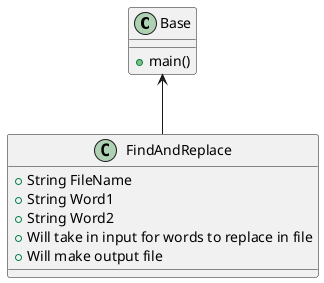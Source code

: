 @startuml
'https://plantuml.com/class-diagram
class Base {
+main()

}
class FindAndReplace{
+String FileName
+String Word1
+String Word2
+Will take in input for words to replace in file
+Will make output file



}
Base <--FindAndReplace

@enduml